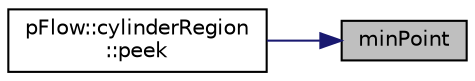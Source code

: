 digraph "minPoint"
{
 // LATEX_PDF_SIZE
  edge [fontname="Helvetica",fontsize="10",labelfontname="Helvetica",labelfontsize="10"];
  node [fontname="Helvetica",fontsize="10",shape=record];
  rankdir="RL";
  Node1 [label="minPoint",height=0.2,width=0.4,color="black", fillcolor="grey75", style="filled", fontcolor="black",tooltip=" "];
  Node1 -> Node2 [dir="back",color="midnightblue",fontsize="10",style="solid",fontname="Helvetica"];
  Node2 [label="pFlow::cylinderRegion\l::peek",height=0.2,width=0.4,color="black", fillcolor="white", style="filled",URL="$classpFlow_1_1cylinderRegion.html#a742999f822100111462c25118a0ce0fe",tooltip=" "];
}

